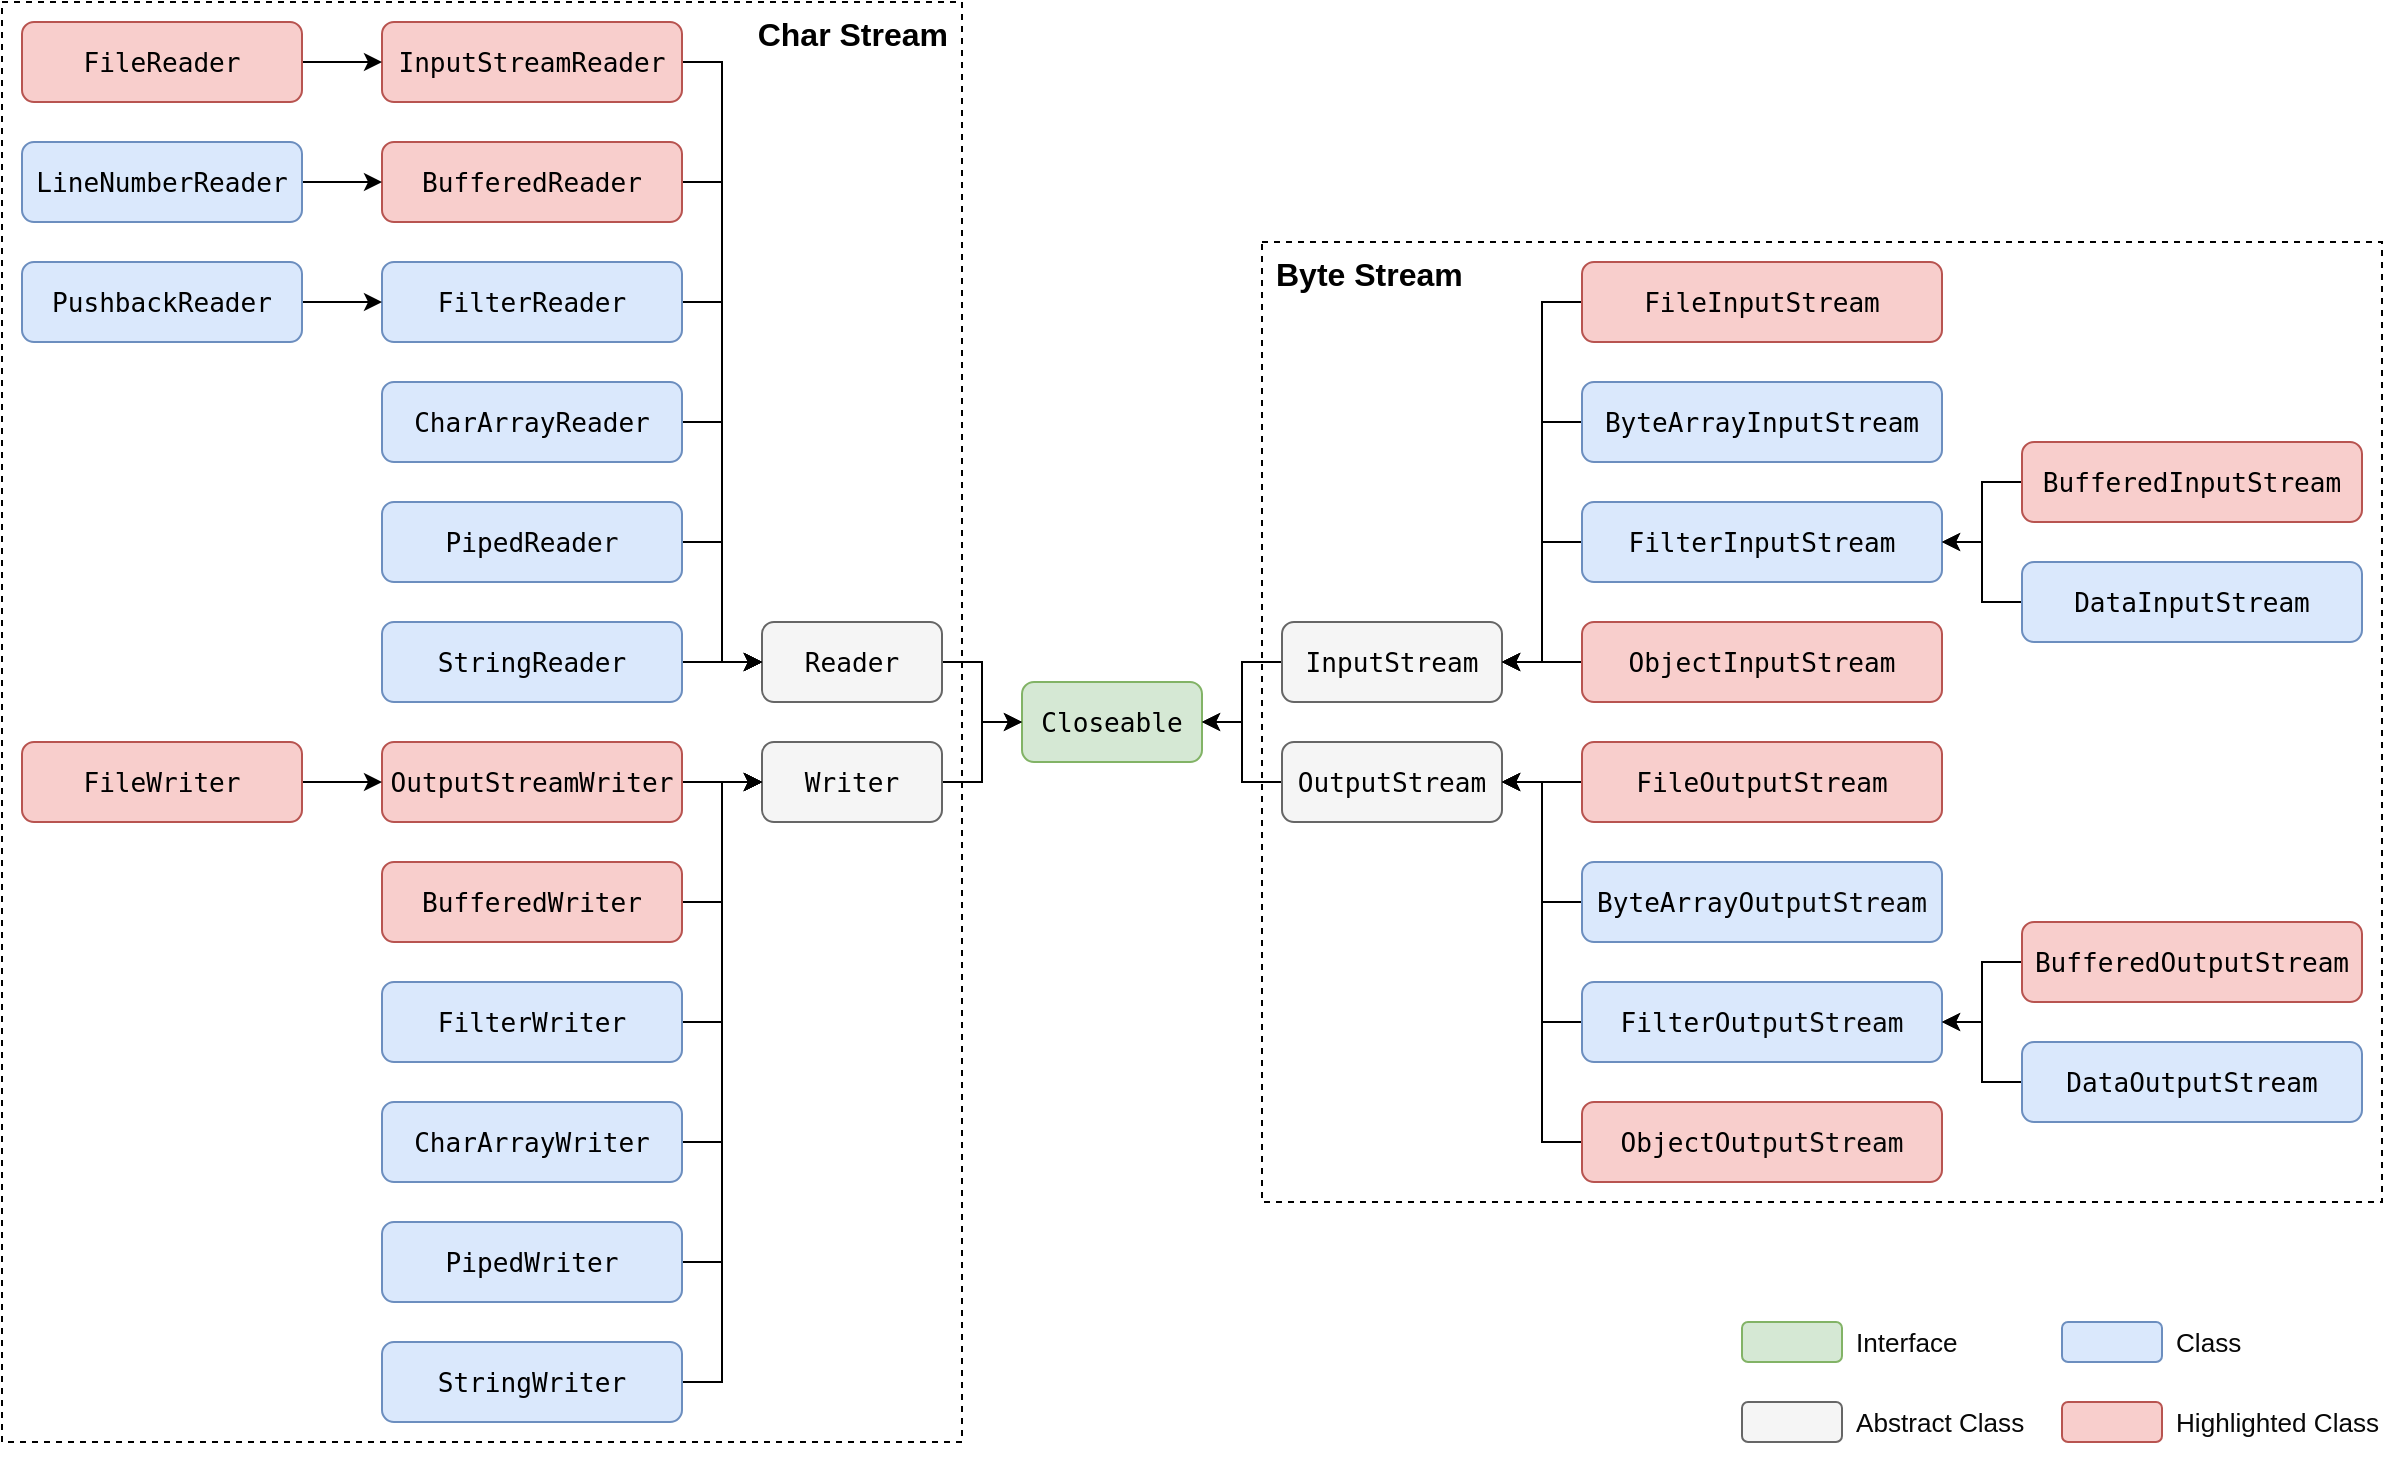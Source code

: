 <mxfile version="26.1.1" pages="3">
  <diagram name="stream hierarchy" id="AVlFBS4s5WeRx05ZrH-G">
    <mxGraphModel dx="2364" dy="851" grid="1" gridSize="10" guides="1" tooltips="1" connect="1" arrows="1" fold="1" page="1" pageScale="1" pageWidth="850" pageHeight="1100" math="0" shadow="0">
      <root>
        <mxCell id="0" />
        <mxCell id="1" parent="0" />
        <mxCell id="eJC_xlBhgX8o1BYni8Ku-46" value="Char Stream" style="rounded=0;whiteSpace=wrap;html=1;dashed=1;fillColor=none;fontSize=16;align=right;verticalAlign=top;spacingLeft=0;fontStyle=1;spacingRight=5;" parent="1" vertex="1">
          <mxGeometry x="-850" width="480" height="720" as="geometry" />
        </mxCell>
        <mxCell id="eJC_xlBhgX8o1BYni8Ku-8" value="Byte Stream" style="rounded=0;whiteSpace=wrap;html=1;dashed=1;fillColor=none;fontSize=16;align=left;verticalAlign=top;spacingLeft=5;fontStyle=1" parent="1" vertex="1">
          <mxGeometry x="-220" y="120" width="560" height="480" as="geometry" />
        </mxCell>
        <mxCell id="eJC_xlBhgX8o1BYni8Ku-1" value="&lt;div style=&quot;&quot;&gt;&lt;pre style=&quot;font-family:&#39;JetBrains Mono&#39;,monospace;font-size:9.8pt;&quot;&gt;&lt;span style=&quot;&quot;&gt;Closeable&lt;/span&gt;&lt;/pre&gt;&lt;/div&gt;" style="rounded=1;whiteSpace=wrap;html=1;fontFamily=Verdana;fillColor=#d5e8d4;strokeColor=#82b366;fontColor=default;labelBackgroundColor=none;" parent="1" vertex="1">
          <mxGeometry x="-340" y="340" width="90" height="40" as="geometry" />
        </mxCell>
        <mxCell id="eJC_xlBhgX8o1BYni8Ku-4" style="edgeStyle=orthogonalEdgeStyle;rounded=0;orthogonalLoop=1;jettySize=auto;html=1;entryX=1;entryY=0.5;entryDx=0;entryDy=0;exitX=0;exitY=0.5;exitDx=0;exitDy=0;" parent="1" source="eJC_xlBhgX8o1BYni8Ku-2" target="eJC_xlBhgX8o1BYni8Ku-1" edge="1">
          <mxGeometry relative="1" as="geometry" />
        </mxCell>
        <mxCell id="eJC_xlBhgX8o1BYni8Ku-2" value="&lt;div style=&quot;color: rgb(8, 8, 8);&quot;&gt;&lt;pre style=&quot;font-family:&#39;JetBrains Mono&#39;,monospace;font-size:9.8pt;&quot;&gt;&lt;span style=&quot;color:#000000;&quot;&gt;InputStream&lt;/span&gt;&lt;/pre&gt;&lt;/div&gt;" style="rounded=1;whiteSpace=wrap;html=1;fontFamily=Verdana;fillColor=#f5f5f5;strokeColor=#666666;labelBackgroundColor=none;fontColor=#333333;" parent="1" vertex="1">
          <mxGeometry x="-210" y="310" width="110" height="40" as="geometry" />
        </mxCell>
        <mxCell id="eJC_xlBhgX8o1BYni8Ku-5" style="edgeStyle=orthogonalEdgeStyle;rounded=0;orthogonalLoop=1;jettySize=auto;html=1;exitX=0;exitY=0.5;exitDx=0;exitDy=0;entryX=1;entryY=0.5;entryDx=0;entryDy=0;" parent="1" source="eJC_xlBhgX8o1BYni8Ku-3" target="eJC_xlBhgX8o1BYni8Ku-1" edge="1">
          <mxGeometry relative="1" as="geometry" />
        </mxCell>
        <mxCell id="eJC_xlBhgX8o1BYni8Ku-3" value="&lt;div style=&quot;color: rgb(8, 8, 8);&quot;&gt;&lt;pre style=&quot;font-family:&#39;JetBrains Mono&#39;,monospace;font-size:9.8pt;&quot;&gt;&lt;span style=&quot;color: rgb(0, 0, 0);&quot;&gt;OutputStream&lt;/span&gt;&lt;/pre&gt;&lt;/div&gt;" style="rounded=1;whiteSpace=wrap;html=1;fontFamily=Verdana;fillColor=#f5f5f5;strokeColor=#666666;labelBackgroundColor=none;fontColor=#333333;" parent="1" vertex="1">
          <mxGeometry x="-210" y="370" width="110" height="40" as="geometry" />
        </mxCell>
        <mxCell id="eJC_xlBhgX8o1BYni8Ku-7" style="edgeStyle=orthogonalEdgeStyle;rounded=0;orthogonalLoop=1;jettySize=auto;html=1;exitX=0;exitY=0.5;exitDx=0;exitDy=0;entryX=1;entryY=0.5;entryDx=0;entryDy=0;" parent="1" source="eJC_xlBhgX8o1BYni8Ku-6" target="eJC_xlBhgX8o1BYni8Ku-2" edge="1">
          <mxGeometry relative="1" as="geometry" />
        </mxCell>
        <mxCell id="eJC_xlBhgX8o1BYni8Ku-6" value="&lt;div style=&quot;color: rgb(8, 8, 8);&quot;&gt;&lt;pre style=&quot;font-family:&#39;JetBrains Mono&#39;,monospace;font-size:9.8pt;&quot;&gt;&lt;span style=&quot;color: rgb(0, 0, 0);&quot;&gt;FileInputStream&lt;/span&gt;&lt;/pre&gt;&lt;/div&gt;" style="rounded=1;whiteSpace=wrap;html=1;fontFamily=Verdana;fillColor=#f8cecc;strokeColor=#b85450;labelBackgroundColor=none;" parent="1" vertex="1">
          <mxGeometry x="-60" y="130" width="180" height="40" as="geometry" />
        </mxCell>
        <mxCell id="eJC_xlBhgX8o1BYni8Ku-32" style="edgeStyle=orthogonalEdgeStyle;rounded=0;orthogonalLoop=1;jettySize=auto;html=1;exitX=1;exitY=0.5;exitDx=0;exitDy=0;entryX=0;entryY=0.5;entryDx=0;entryDy=0;" parent="1" source="eJC_xlBhgX8o1BYni8Ku-9" target="eJC_xlBhgX8o1BYni8Ku-1" edge="1">
          <mxGeometry relative="1" as="geometry" />
        </mxCell>
        <mxCell id="eJC_xlBhgX8o1BYni8Ku-9" value="&lt;div style=&quot;color: rgb(8, 8, 8);&quot;&gt;&lt;pre style=&quot;font-family:&#39;JetBrains Mono&#39;,monospace;font-size:9.8pt;&quot;&gt;&lt;span style=&quot;color: rgb(0, 0, 0);&quot;&gt;Reader&lt;/span&gt;&lt;/pre&gt;&lt;/div&gt;" style="rounded=1;whiteSpace=wrap;html=1;fontFamily=Verdana;fillColor=#f5f5f5;strokeColor=#666666;labelBackgroundColor=none;fontColor=#333333;" parent="1" vertex="1">
          <mxGeometry x="-470" y="310" width="90" height="40" as="geometry" />
        </mxCell>
        <mxCell id="eJC_xlBhgX8o1BYni8Ku-33" style="edgeStyle=orthogonalEdgeStyle;rounded=0;orthogonalLoop=1;jettySize=auto;html=1;exitX=1;exitY=0.5;exitDx=0;exitDy=0;entryX=0;entryY=0.5;entryDx=0;entryDy=0;" parent="1" source="eJC_xlBhgX8o1BYni8Ku-10" target="eJC_xlBhgX8o1BYni8Ku-1" edge="1">
          <mxGeometry relative="1" as="geometry">
            <mxPoint x="-380" y="390" as="targetPoint" />
          </mxGeometry>
        </mxCell>
        <mxCell id="eJC_xlBhgX8o1BYni8Ku-10" value="&lt;div style=&quot;color: rgb(8, 8, 8);&quot;&gt;&lt;pre style=&quot;font-family:&#39;JetBrains Mono&#39;,monospace;font-size:9.8pt;&quot;&gt;&lt;span style=&quot;color: rgb(0, 0, 0);&quot;&gt;Writer&lt;/span&gt;&lt;/pre&gt;&lt;/div&gt;" style="rounded=1;whiteSpace=wrap;html=1;fontFamily=Verdana;fillColor=#f5f5f5;strokeColor=#666666;labelBackgroundColor=none;fontColor=#333333;" parent="1" vertex="1">
          <mxGeometry x="-470" y="370" width="90" height="40" as="geometry" />
        </mxCell>
        <mxCell id="eJC_xlBhgX8o1BYni8Ku-19" style="edgeStyle=orthogonalEdgeStyle;rounded=0;orthogonalLoop=1;jettySize=auto;html=1;exitX=0;exitY=0.5;exitDx=0;exitDy=0;entryX=1;entryY=0.5;entryDx=0;entryDy=0;" parent="1" source="eJC_xlBhgX8o1BYni8Ku-16" target="eJC_xlBhgX8o1BYni8Ku-2" edge="1">
          <mxGeometry relative="1" as="geometry" />
        </mxCell>
        <mxCell id="eJC_xlBhgX8o1BYni8Ku-16" value="&lt;div style=&quot;color: rgb(8, 8, 8);&quot;&gt;&lt;pre style=&quot;font-family:&#39;JetBrains Mono&#39;,monospace;font-size:9.8pt;&quot;&gt;&lt;span style=&quot;color: rgb(0, 0, 0);&quot;&gt;ByteArrayInputStream&lt;/span&gt;&lt;/pre&gt;&lt;/div&gt;" style="rounded=1;whiteSpace=wrap;html=1;fontFamily=Verdana;fillColor=#dae8fc;strokeColor=#6c8ebf;labelBackgroundColor=none;" parent="1" vertex="1">
          <mxGeometry x="-60" y="190" width="180" height="40" as="geometry" />
        </mxCell>
        <mxCell id="eJC_xlBhgX8o1BYni8Ku-21" style="edgeStyle=orthogonalEdgeStyle;rounded=0;orthogonalLoop=1;jettySize=auto;html=1;exitX=0;exitY=0.5;exitDx=0;exitDy=0;entryX=1;entryY=0.5;entryDx=0;entryDy=0;" parent="1" source="eJC_xlBhgX8o1BYni8Ku-17" target="eJC_xlBhgX8o1BYni8Ku-2" edge="1">
          <mxGeometry relative="1" as="geometry" />
        </mxCell>
        <mxCell id="eJC_xlBhgX8o1BYni8Ku-17" value="&lt;div style=&quot;color: rgb(8, 8, 8);&quot;&gt;&lt;pre style=&quot;font-family:&#39;JetBrains Mono&#39;,monospace;font-size:9.8pt;&quot;&gt;&lt;span style=&quot;color: rgb(0, 0, 0);&quot;&gt;FilterInputStream&lt;/span&gt;&lt;/pre&gt;&lt;/div&gt;" style="rounded=1;whiteSpace=wrap;html=1;fontFamily=Verdana;fillColor=#dae8fc;strokeColor=#6c8ebf;labelBackgroundColor=none;" parent="1" vertex="1">
          <mxGeometry x="-60" y="250" width="180" height="40" as="geometry" />
        </mxCell>
        <mxCell id="eJC_xlBhgX8o1BYni8Ku-23" style="edgeStyle=orthogonalEdgeStyle;rounded=0;orthogonalLoop=1;jettySize=auto;html=1;exitX=0;exitY=0.5;exitDx=0;exitDy=0;entryX=1;entryY=0.5;entryDx=0;entryDy=0;" parent="1" source="eJC_xlBhgX8o1BYni8Ku-18" target="eJC_xlBhgX8o1BYni8Ku-2" edge="1">
          <mxGeometry relative="1" as="geometry" />
        </mxCell>
        <mxCell id="eJC_xlBhgX8o1BYni8Ku-18" value="&lt;div style=&quot;color: rgb(8, 8, 8);&quot;&gt;&lt;pre style=&quot;font-family:&#39;JetBrains Mono&#39;,monospace;font-size:9.8pt;&quot;&gt;&lt;span style=&quot;color: rgb(0, 0, 0);&quot;&gt;ObjectInputStream&lt;/span&gt;&lt;/pre&gt;&lt;/div&gt;" style="rounded=1;whiteSpace=wrap;html=1;fontFamily=Verdana;fillColor=#f8cecc;strokeColor=#b85450;labelBackgroundColor=none;" parent="1" vertex="1">
          <mxGeometry x="-60" y="310" width="180" height="40" as="geometry" />
        </mxCell>
        <mxCell id="eJC_xlBhgX8o1BYni8Ku-28" style="edgeStyle=orthogonalEdgeStyle;rounded=0;orthogonalLoop=1;jettySize=auto;html=1;exitX=0;exitY=0.5;exitDx=0;exitDy=0;entryX=1;entryY=0.5;entryDx=0;entryDy=0;" parent="1" source="eJC_xlBhgX8o1BYni8Ku-24" target="eJC_xlBhgX8o1BYni8Ku-3" edge="1">
          <mxGeometry relative="1" as="geometry" />
        </mxCell>
        <mxCell id="eJC_xlBhgX8o1BYni8Ku-24" value="&lt;div style=&quot;color: rgb(8, 8, 8);&quot;&gt;&lt;pre style=&quot;font-family:&#39;JetBrains Mono&#39;,monospace;font-size:9.8pt;&quot;&gt;&lt;span style=&quot;color: rgb(0, 0, 0);&quot;&gt;FileOutputStream&lt;/span&gt;&lt;/pre&gt;&lt;/div&gt;" style="rounded=1;whiteSpace=wrap;html=1;fontFamily=Verdana;fillColor=#f8cecc;strokeColor=#b85450;labelBackgroundColor=none;" parent="1" vertex="1">
          <mxGeometry x="-60" y="370" width="180" height="40" as="geometry" />
        </mxCell>
        <mxCell id="eJC_xlBhgX8o1BYni8Ku-29" style="edgeStyle=orthogonalEdgeStyle;rounded=0;orthogonalLoop=1;jettySize=auto;html=1;exitX=0;exitY=0.5;exitDx=0;exitDy=0;entryX=1;entryY=0.5;entryDx=0;entryDy=0;" parent="1" source="eJC_xlBhgX8o1BYni8Ku-25" target="eJC_xlBhgX8o1BYni8Ku-3" edge="1">
          <mxGeometry relative="1" as="geometry" />
        </mxCell>
        <mxCell id="eJC_xlBhgX8o1BYni8Ku-25" value="&lt;div style=&quot;color: rgb(8, 8, 8);&quot;&gt;&lt;pre style=&quot;font-family:&#39;JetBrains Mono&#39;,monospace;font-size:9.8pt;&quot;&gt;&lt;span style=&quot;color: rgb(0, 0, 0);&quot;&gt;ByteArrayOut&lt;/span&gt;putStream&lt;/pre&gt;&lt;/div&gt;" style="rounded=1;whiteSpace=wrap;html=1;fontFamily=Verdana;fillColor=#dae8fc;strokeColor=#6c8ebf;labelBackgroundColor=none;" parent="1" vertex="1">
          <mxGeometry x="-60" y="430" width="180" height="40" as="geometry" />
        </mxCell>
        <mxCell id="eJC_xlBhgX8o1BYni8Ku-30" style="edgeStyle=orthogonalEdgeStyle;rounded=0;orthogonalLoop=1;jettySize=auto;html=1;exitX=0;exitY=0.5;exitDx=0;exitDy=0;entryX=1;entryY=0.5;entryDx=0;entryDy=0;" parent="1" source="eJC_xlBhgX8o1BYni8Ku-26" target="eJC_xlBhgX8o1BYni8Ku-3" edge="1">
          <mxGeometry relative="1" as="geometry" />
        </mxCell>
        <mxCell id="eJC_xlBhgX8o1BYni8Ku-26" value="&lt;div style=&quot;color: rgb(8, 8, 8);&quot;&gt;&lt;pre style=&quot;font-family:&#39;JetBrains Mono&#39;,monospace;font-size:9.8pt;&quot;&gt;&lt;span style=&quot;color: rgb(0, 0, 0);&quot;&gt;FilterOut&lt;/span&gt;putStream&lt;/pre&gt;&lt;/div&gt;" style="rounded=1;whiteSpace=wrap;html=1;fontFamily=Verdana;fillColor=#dae8fc;strokeColor=#6c8ebf;labelBackgroundColor=none;" parent="1" vertex="1">
          <mxGeometry x="-60" y="490" width="180" height="40" as="geometry" />
        </mxCell>
        <mxCell id="eJC_xlBhgX8o1BYni8Ku-31" style="edgeStyle=orthogonalEdgeStyle;rounded=0;orthogonalLoop=1;jettySize=auto;html=1;exitX=0;exitY=0.5;exitDx=0;exitDy=0;entryX=1;entryY=0.5;entryDx=0;entryDy=0;" parent="1" source="eJC_xlBhgX8o1BYni8Ku-27" target="eJC_xlBhgX8o1BYni8Ku-3" edge="1">
          <mxGeometry relative="1" as="geometry" />
        </mxCell>
        <mxCell id="eJC_xlBhgX8o1BYni8Ku-27" value="&lt;div style=&quot;color: rgb(8, 8, 8);&quot;&gt;&lt;pre style=&quot;font-family:&#39;JetBrains Mono&#39;,monospace;font-size:9.8pt;&quot;&gt;&lt;span style=&quot;color: rgb(0, 0, 0);&quot;&gt;ObjectOut&lt;/span&gt;putStream&lt;/pre&gt;&lt;/div&gt;" style="rounded=1;whiteSpace=wrap;html=1;fontFamily=Verdana;fillColor=#f8cecc;strokeColor=#b85450;labelBackgroundColor=none;" parent="1" vertex="1">
          <mxGeometry x="-60" y="550" width="180" height="40" as="geometry" />
        </mxCell>
        <mxCell id="eJC_xlBhgX8o1BYni8Ku-38" style="edgeStyle=orthogonalEdgeStyle;rounded=0;orthogonalLoop=1;jettySize=auto;html=1;exitX=0;exitY=0.5;exitDx=0;exitDy=0;entryX=1;entryY=0.5;entryDx=0;entryDy=0;" parent="1" source="eJC_xlBhgX8o1BYni8Ku-34" target="eJC_xlBhgX8o1BYni8Ku-17" edge="1">
          <mxGeometry relative="1" as="geometry" />
        </mxCell>
        <mxCell id="eJC_xlBhgX8o1BYni8Ku-34" value="&lt;div style=&quot;color: rgb(8, 8, 8);&quot;&gt;&lt;pre style=&quot;font-family:&#39;JetBrains Mono&#39;,monospace;font-size:9.8pt;&quot;&gt;&lt;span style=&quot;color: rgb(0, 0, 0);&quot;&gt;BufferedInputStream&lt;/span&gt;&lt;/pre&gt;&lt;/div&gt;" style="rounded=1;whiteSpace=wrap;html=1;fontFamily=Verdana;fillColor=#f8cecc;strokeColor=#b85450;labelBackgroundColor=none;" parent="1" vertex="1">
          <mxGeometry x="160" y="220" width="170" height="40" as="geometry" />
        </mxCell>
        <mxCell id="eJC_xlBhgX8o1BYni8Ku-39" style="edgeStyle=orthogonalEdgeStyle;rounded=0;orthogonalLoop=1;jettySize=auto;html=1;entryX=1;entryY=0.5;entryDx=0;entryDy=0;" parent="1" source="eJC_xlBhgX8o1BYni8Ku-35" target="eJC_xlBhgX8o1BYni8Ku-17" edge="1">
          <mxGeometry relative="1" as="geometry" />
        </mxCell>
        <mxCell id="eJC_xlBhgX8o1BYni8Ku-35" value="&lt;div style=&quot;color: rgb(8, 8, 8);&quot;&gt;&lt;pre style=&quot;font-family:&#39;JetBrains Mono&#39;,monospace;font-size:9.8pt;&quot;&gt;&lt;span style=&quot;color: rgb(0, 0, 0);&quot;&gt;DataInputStream&lt;/span&gt;&lt;/pre&gt;&lt;/div&gt;" style="rounded=1;whiteSpace=wrap;html=1;fontFamily=Verdana;fillColor=#dae8fc;strokeColor=#6c8ebf;labelBackgroundColor=none;" parent="1" vertex="1">
          <mxGeometry x="160" y="280" width="170" height="40" as="geometry" />
        </mxCell>
        <mxCell id="eJC_xlBhgX8o1BYni8Ku-41" style="edgeStyle=orthogonalEdgeStyle;rounded=0;orthogonalLoop=1;jettySize=auto;html=1;exitX=0;exitY=0.5;exitDx=0;exitDy=0;entryX=1;entryY=0.5;entryDx=0;entryDy=0;" parent="1" source="eJC_xlBhgX8o1BYni8Ku-36" target="eJC_xlBhgX8o1BYni8Ku-26" edge="1">
          <mxGeometry relative="1" as="geometry" />
        </mxCell>
        <mxCell id="eJC_xlBhgX8o1BYni8Ku-36" value="&lt;div style=&quot;color: rgb(8, 8, 8);&quot;&gt;&lt;pre style=&quot;font-family:&#39;JetBrains Mono&#39;,monospace;font-size:9.8pt;&quot;&gt;&lt;span style=&quot;color: rgb(0, 0, 0);&quot;&gt;DataOutputStream&lt;/span&gt;&lt;/pre&gt;&lt;/div&gt;" style="rounded=1;whiteSpace=wrap;html=1;fontFamily=Verdana;fillColor=#dae8fc;strokeColor=#6c8ebf;labelBackgroundColor=none;" parent="1" vertex="1">
          <mxGeometry x="160" y="520" width="170" height="40" as="geometry" />
        </mxCell>
        <mxCell id="eJC_xlBhgX8o1BYni8Ku-40" style="edgeStyle=orthogonalEdgeStyle;rounded=0;orthogonalLoop=1;jettySize=auto;html=1;exitX=0;exitY=0.5;exitDx=0;exitDy=0;entryX=1;entryY=0.5;entryDx=0;entryDy=0;" parent="1" source="eJC_xlBhgX8o1BYni8Ku-37" target="eJC_xlBhgX8o1BYni8Ku-26" edge="1">
          <mxGeometry relative="1" as="geometry" />
        </mxCell>
        <mxCell id="eJC_xlBhgX8o1BYni8Ku-37" value="&lt;div style=&quot;color: rgb(8, 8, 8);&quot;&gt;&lt;pre style=&quot;font-family:&#39;JetBrains Mono&#39;,monospace;font-size:9.8pt;&quot;&gt;&lt;span style=&quot;color: rgb(0, 0, 0);&quot;&gt;BufferedOutputStream&lt;/span&gt;&lt;/pre&gt;&lt;/div&gt;" style="rounded=1;whiteSpace=wrap;html=1;fontFamily=Verdana;fillColor=#f8cecc;strokeColor=#b85450;labelBackgroundColor=none;" parent="1" vertex="1">
          <mxGeometry x="160" y="460" width="170" height="40" as="geometry" />
        </mxCell>
        <mxCell id="eJC_xlBhgX8o1BYni8Ku-43" style="edgeStyle=orthogonalEdgeStyle;rounded=0;orthogonalLoop=1;jettySize=auto;html=1;entryX=0;entryY=0.5;entryDx=0;entryDy=0;" parent="1" source="eJC_xlBhgX8o1BYni8Ku-42" target="eJC_xlBhgX8o1BYni8Ku-9" edge="1">
          <mxGeometry relative="1" as="geometry" />
        </mxCell>
        <mxCell id="eJC_xlBhgX8o1BYni8Ku-42" value="&lt;div style=&quot;color: rgb(8, 8, 8);&quot;&gt;&lt;pre style=&quot;font-family:&#39;JetBrains Mono&#39;,monospace;font-size:9.8pt;&quot;&gt;&lt;div style=&quot;&quot;&gt;&lt;pre style=&quot;font-family:&#39;JetBrains Mono&#39;,monospace;font-size:9.8pt;&quot;&gt;&lt;span style=&quot;color:#000000;&quot;&gt;InputStreamReader&lt;/span&gt;&lt;/pre&gt;&lt;/div&gt;&lt;/pre&gt;&lt;/div&gt;" style="rounded=1;whiteSpace=wrap;html=1;fontFamily=Verdana;fillColor=#f8cecc;strokeColor=#b85450;labelBackgroundColor=none;" parent="1" vertex="1">
          <mxGeometry x="-660" y="10" width="150" height="40" as="geometry" />
        </mxCell>
        <mxCell id="eJC_xlBhgX8o1BYni8Ku-45" style="edgeStyle=orthogonalEdgeStyle;rounded=0;orthogonalLoop=1;jettySize=auto;html=1;entryX=0;entryY=0.5;entryDx=0;entryDy=0;" parent="1" source="eJC_xlBhgX8o1BYni8Ku-44" target="eJC_xlBhgX8o1BYni8Ku-42" edge="1">
          <mxGeometry relative="1" as="geometry" />
        </mxCell>
        <mxCell id="eJC_xlBhgX8o1BYni8Ku-44" value="&lt;div style=&quot;color: rgb(8, 8, 8);&quot;&gt;&lt;pre style=&quot;font-family:&#39;JetBrains Mono&#39;,monospace;font-size:9.8pt;&quot;&gt;&lt;div style=&quot;&quot;&gt;&lt;pre style=&quot;font-family:&#39;JetBrains Mono&#39;,monospace;font-size:9.8pt;&quot;&gt;&lt;div style=&quot;&quot;&gt;&lt;pre style=&quot;font-family:&#39;JetBrains Mono&#39;,monospace;font-size:9.8pt;&quot;&gt;&lt;span style=&quot;color:#000000;&quot;&gt;FileReader&lt;/span&gt;&lt;/pre&gt;&lt;/div&gt;&lt;/pre&gt;&lt;/div&gt;&lt;/pre&gt;&lt;/div&gt;" style="rounded=1;whiteSpace=wrap;html=1;fontFamily=Verdana;fillColor=#f8cecc;strokeColor=#b85450;labelBackgroundColor=none;" parent="1" vertex="1">
          <mxGeometry x="-840" y="10" width="140" height="40" as="geometry" />
        </mxCell>
        <mxCell id="eJC_xlBhgX8o1BYni8Ku-50" style="edgeStyle=orthogonalEdgeStyle;rounded=0;orthogonalLoop=1;jettySize=auto;html=1;exitX=1;exitY=0.5;exitDx=0;exitDy=0;entryX=0;entryY=0.5;entryDx=0;entryDy=0;" parent="1" source="eJC_xlBhgX8o1BYni8Ku-47" target="eJC_xlBhgX8o1BYni8Ku-10" edge="1">
          <mxGeometry relative="1" as="geometry" />
        </mxCell>
        <mxCell id="eJC_xlBhgX8o1BYni8Ku-47" value="&lt;div style=&quot;color: rgb(8, 8, 8);&quot;&gt;&lt;pre style=&quot;font-family:&#39;JetBrains Mono&#39;,monospace;font-size:9.8pt;&quot;&gt;&lt;div style=&quot;&quot;&gt;&lt;pre style=&quot;font-family:&#39;JetBrains Mono&#39;,monospace;font-size:9.8pt;&quot;&gt;&lt;span style=&quot;color: rgb(0, 0, 0);&quot;&gt;OutputStreamWriter&lt;/span&gt;&lt;/pre&gt;&lt;/div&gt;&lt;/pre&gt;&lt;/div&gt;" style="rounded=1;whiteSpace=wrap;html=1;fontFamily=Verdana;fillColor=#f8cecc;strokeColor=#b85450;labelBackgroundColor=none;" parent="1" vertex="1">
          <mxGeometry x="-660" y="370" width="150" height="40" as="geometry" />
        </mxCell>
        <mxCell id="eJC_xlBhgX8o1BYni8Ku-49" style="edgeStyle=orthogonalEdgeStyle;rounded=0;orthogonalLoop=1;jettySize=auto;html=1;exitX=1;exitY=0.5;exitDx=0;exitDy=0;entryX=0;entryY=0.5;entryDx=0;entryDy=0;" parent="1" source="eJC_xlBhgX8o1BYni8Ku-48" target="eJC_xlBhgX8o1BYni8Ku-47" edge="1">
          <mxGeometry relative="1" as="geometry" />
        </mxCell>
        <mxCell id="eJC_xlBhgX8o1BYni8Ku-48" value="&lt;div style=&quot;color: rgb(8, 8, 8);&quot;&gt;&lt;pre style=&quot;font-family:&#39;JetBrains Mono&#39;,monospace;font-size:9.8pt;&quot;&gt;&lt;div style=&quot;&quot;&gt;&lt;pre style=&quot;font-family:&#39;JetBrains Mono&#39;,monospace;font-size:9.8pt;&quot;&gt;&lt;div style=&quot;&quot;&gt;&lt;pre style=&quot;font-family:&#39;JetBrains Mono&#39;,monospace;font-size:9.8pt;&quot;&gt;&lt;span style=&quot;color: rgb(0, 0, 0);&quot;&gt;FileWriter&lt;/span&gt;&lt;/pre&gt;&lt;/div&gt;&lt;/pre&gt;&lt;/div&gt;&lt;/pre&gt;&lt;/div&gt;" style="rounded=1;whiteSpace=wrap;html=1;fontFamily=Verdana;fillColor=#f8cecc;strokeColor=#b85450;labelBackgroundColor=none;" parent="1" vertex="1">
          <mxGeometry x="-840" y="370" width="140" height="40" as="geometry" />
        </mxCell>
        <mxCell id="eJC_xlBhgX8o1BYni8Ku-54" style="edgeStyle=orthogonalEdgeStyle;rounded=0;orthogonalLoop=1;jettySize=auto;html=1;exitX=1;exitY=0.5;exitDx=0;exitDy=0;entryX=0;entryY=0.5;entryDx=0;entryDy=0;" parent="1" source="eJC_xlBhgX8o1BYni8Ku-51" target="eJC_xlBhgX8o1BYni8Ku-10" edge="1">
          <mxGeometry relative="1" as="geometry" />
        </mxCell>
        <mxCell id="eJC_xlBhgX8o1BYni8Ku-51" value="&lt;div style=&quot;color: rgb(8, 8, 8);&quot;&gt;&lt;pre style=&quot;font-family:&#39;JetBrains Mono&#39;,monospace;font-size:9.8pt;&quot;&gt;&lt;div style=&quot;&quot;&gt;&lt;pre style=&quot;font-family:&#39;JetBrains Mono&#39;,monospace;font-size:9.8pt;&quot;&gt;&lt;div style=&quot;&quot;&gt;&lt;pre style=&quot;font-family:&#39;JetBrains Mono&#39;,monospace;font-size:9.8pt;&quot;&gt;&lt;span style=&quot;color:#000000;&quot;&gt;BufferedWriter&lt;/span&gt;&lt;/pre&gt;&lt;/div&gt;&lt;/pre&gt;&lt;/div&gt;&lt;/pre&gt;&lt;/div&gt;" style="rounded=1;whiteSpace=wrap;html=1;fontFamily=Verdana;fillColor=#f8cecc;strokeColor=#b85450;labelBackgroundColor=none;" parent="1" vertex="1">
          <mxGeometry x="-660" y="430" width="150" height="40" as="geometry" />
        </mxCell>
        <mxCell id="eJC_xlBhgX8o1BYni8Ku-53" style="edgeStyle=orthogonalEdgeStyle;rounded=0;orthogonalLoop=1;jettySize=auto;html=1;exitX=1;exitY=0.5;exitDx=0;exitDy=0;entryX=0;entryY=0.5;entryDx=0;entryDy=0;" parent="1" source="eJC_xlBhgX8o1BYni8Ku-52" target="eJC_xlBhgX8o1BYni8Ku-9" edge="1">
          <mxGeometry relative="1" as="geometry" />
        </mxCell>
        <mxCell id="eJC_xlBhgX8o1BYni8Ku-52" value="&lt;div style=&quot;color: rgb(8, 8, 8);&quot;&gt;&lt;pre style=&quot;font-family:&#39;JetBrains Mono&#39;,monospace;font-size:9.8pt;&quot;&gt;&lt;div style=&quot;&quot;&gt;&lt;pre style=&quot;font-family:&#39;JetBrains Mono&#39;,monospace;font-size:9.8pt;&quot;&gt;&lt;div style=&quot;&quot;&gt;&lt;pre style=&quot;font-family:&#39;JetBrains Mono&#39;,monospace;font-size:9.8pt;&quot;&gt;&lt;span style=&quot;color: rgb(0, 0, 0);&quot;&gt;BufferedReader&lt;/span&gt;&lt;/pre&gt;&lt;/div&gt;&lt;/pre&gt;&lt;/div&gt;&lt;/pre&gt;&lt;/div&gt;" style="rounded=1;whiteSpace=wrap;html=1;fontFamily=Verdana;fillColor=#f8cecc;strokeColor=#b85450;labelBackgroundColor=none;" parent="1" vertex="1">
          <mxGeometry x="-660" y="70" width="150" height="40" as="geometry" />
        </mxCell>
        <mxCell id="eJC_xlBhgX8o1BYni8Ku-58" style="edgeStyle=orthogonalEdgeStyle;rounded=0;orthogonalLoop=1;jettySize=auto;html=1;exitX=1;exitY=0.5;exitDx=0;exitDy=0;entryX=0;entryY=0.5;entryDx=0;entryDy=0;" parent="1" source="eJC_xlBhgX8o1BYni8Ku-55" target="eJC_xlBhgX8o1BYni8Ku-10" edge="1">
          <mxGeometry relative="1" as="geometry" />
        </mxCell>
        <mxCell id="eJC_xlBhgX8o1BYni8Ku-55" value="&lt;div style=&quot;color: rgb(8, 8, 8);&quot;&gt;&lt;pre style=&quot;font-family:&#39;JetBrains Mono&#39;,monospace;font-size:9.8pt;&quot;&gt;&lt;div style=&quot;&quot;&gt;&lt;pre style=&quot;font-family:&#39;JetBrains Mono&#39;,monospace;font-size:9.8pt;&quot;&gt;&lt;div style=&quot;&quot;&gt;&lt;pre style=&quot;font-family:&#39;JetBrains Mono&#39;,monospace;font-size:9.8pt;&quot;&gt;&lt;span style=&quot;color: rgb(0, 0, 0);&quot;&gt;FilterWriter&lt;/span&gt;&lt;/pre&gt;&lt;/div&gt;&lt;/pre&gt;&lt;/div&gt;&lt;/pre&gt;&lt;/div&gt;" style="rounded=1;whiteSpace=wrap;html=1;fontFamily=Verdana;fillColor=#dae8fc;strokeColor=#6c8ebf;labelBackgroundColor=none;" parent="1" vertex="1">
          <mxGeometry x="-660" y="490" width="150" height="40" as="geometry" />
        </mxCell>
        <mxCell id="eJC_xlBhgX8o1BYni8Ku-57" style="edgeStyle=orthogonalEdgeStyle;rounded=0;orthogonalLoop=1;jettySize=auto;html=1;exitX=1;exitY=0.5;exitDx=0;exitDy=0;entryX=0;entryY=0.5;entryDx=0;entryDy=0;" parent="1" source="eJC_xlBhgX8o1BYni8Ku-56" target="eJC_xlBhgX8o1BYni8Ku-9" edge="1">
          <mxGeometry relative="1" as="geometry" />
        </mxCell>
        <mxCell id="eJC_xlBhgX8o1BYni8Ku-56" value="&lt;div style=&quot;color: rgb(8, 8, 8);&quot;&gt;&lt;pre style=&quot;font-family:&#39;JetBrains Mono&#39;,monospace;font-size:9.8pt;&quot;&gt;&lt;div style=&quot;&quot;&gt;&lt;pre style=&quot;font-family:&#39;JetBrains Mono&#39;,monospace;font-size:9.8pt;&quot;&gt;&lt;div style=&quot;&quot;&gt;&lt;pre style=&quot;font-family:&#39;JetBrains Mono&#39;,monospace;font-size:9.8pt;&quot;&gt;&lt;span style=&quot;color: rgb(0, 0, 0);&quot;&gt;FilterReader&lt;/span&gt;&lt;/pre&gt;&lt;/div&gt;&lt;/pre&gt;&lt;/div&gt;&lt;/pre&gt;&lt;/div&gt;" style="rounded=1;whiteSpace=wrap;html=1;fontFamily=Verdana;fillColor=#dae8fc;strokeColor=#6c8ebf;labelBackgroundColor=none;" parent="1" vertex="1">
          <mxGeometry x="-660" y="130" width="150" height="40" as="geometry" />
        </mxCell>
        <mxCell id="eJC_xlBhgX8o1BYni8Ku-62" style="edgeStyle=orthogonalEdgeStyle;rounded=0;orthogonalLoop=1;jettySize=auto;html=1;exitX=1;exitY=0.5;exitDx=0;exitDy=0;entryX=0;entryY=0.5;entryDx=0;entryDy=0;" parent="1" source="eJC_xlBhgX8o1BYni8Ku-59" target="eJC_xlBhgX8o1BYni8Ku-10" edge="1">
          <mxGeometry relative="1" as="geometry" />
        </mxCell>
        <mxCell id="eJC_xlBhgX8o1BYni8Ku-59" value="&lt;div style=&quot;color: rgb(8, 8, 8);&quot;&gt;&lt;pre style=&quot;font-family:&#39;JetBrains Mono&#39;,monospace;font-size:9.8pt;&quot;&gt;&lt;div style=&quot;&quot;&gt;&lt;pre style=&quot;font-family:&#39;JetBrains Mono&#39;,monospace;font-size:9.8pt;&quot;&gt;&lt;div style=&quot;&quot;&gt;&lt;pre style=&quot;font-family:&#39;JetBrains Mono&#39;,monospace;font-size:9.8pt;&quot;&gt;&lt;span style=&quot;color: rgb(0, 0, 0);&quot;&gt;CharArrayWriter&lt;/span&gt;&lt;/pre&gt;&lt;/div&gt;&lt;/pre&gt;&lt;/div&gt;&lt;/pre&gt;&lt;/div&gt;" style="rounded=1;whiteSpace=wrap;html=1;fontFamily=Verdana;fillColor=#dae8fc;strokeColor=#6c8ebf;labelBackgroundColor=none;" parent="1" vertex="1">
          <mxGeometry x="-660" y="550" width="150" height="40" as="geometry" />
        </mxCell>
        <mxCell id="eJC_xlBhgX8o1BYni8Ku-64" style="edgeStyle=orthogonalEdgeStyle;rounded=0;orthogonalLoop=1;jettySize=auto;html=1;exitX=1;exitY=0.5;exitDx=0;exitDy=0;entryX=0;entryY=0.5;entryDx=0;entryDy=0;" parent="1" source="eJC_xlBhgX8o1BYni8Ku-60" target="eJC_xlBhgX8o1BYni8Ku-10" edge="1">
          <mxGeometry relative="1" as="geometry" />
        </mxCell>
        <mxCell id="eJC_xlBhgX8o1BYni8Ku-60" value="&lt;div style=&quot;color: rgb(8, 8, 8);&quot;&gt;&lt;pre style=&quot;font-family:&#39;JetBrains Mono&#39;,monospace;font-size:9.8pt;&quot;&gt;&lt;div style=&quot;&quot;&gt;&lt;pre style=&quot;font-family:&#39;JetBrains Mono&#39;,monospace;font-size:9.8pt;&quot;&gt;&lt;div style=&quot;&quot;&gt;&lt;pre style=&quot;font-family:&#39;JetBrains Mono&#39;,monospace;font-size:9.8pt;&quot;&gt;&lt;span style=&quot;color: rgb(0, 0, 0);&quot;&gt;PipedWriter&lt;/span&gt;&lt;/pre&gt;&lt;/div&gt;&lt;/pre&gt;&lt;/div&gt;&lt;/pre&gt;&lt;/div&gt;" style="rounded=1;whiteSpace=wrap;html=1;fontFamily=Verdana;fillColor=#dae8fc;strokeColor=#6c8ebf;labelBackgroundColor=none;" parent="1" vertex="1">
          <mxGeometry x="-660" y="610" width="150" height="40" as="geometry" />
        </mxCell>
        <mxCell id="eJC_xlBhgX8o1BYni8Ku-65" style="edgeStyle=orthogonalEdgeStyle;rounded=0;orthogonalLoop=1;jettySize=auto;html=1;exitX=1;exitY=0.5;exitDx=0;exitDy=0;entryX=0;entryY=0.5;entryDx=0;entryDy=0;" parent="1" source="eJC_xlBhgX8o1BYni8Ku-61" target="eJC_xlBhgX8o1BYni8Ku-10" edge="1">
          <mxGeometry relative="1" as="geometry" />
        </mxCell>
        <mxCell id="eJC_xlBhgX8o1BYni8Ku-61" value="&lt;div style=&quot;color: rgb(8, 8, 8);&quot;&gt;&lt;pre style=&quot;font-family:&#39;JetBrains Mono&#39;,monospace;font-size:9.8pt;&quot;&gt;&lt;div style=&quot;&quot;&gt;&lt;pre style=&quot;font-family:&#39;JetBrains Mono&#39;,monospace;font-size:9.8pt;&quot;&gt;&lt;div style=&quot;&quot;&gt;&lt;pre style=&quot;font-family:&#39;JetBrains Mono&#39;,monospace;font-size:9.8pt;&quot;&gt;&lt;span style=&quot;color: rgb(0, 0, 0);&quot;&gt;StringWriter&lt;/span&gt;&lt;/pre&gt;&lt;/div&gt;&lt;/pre&gt;&lt;/div&gt;&lt;/pre&gt;&lt;/div&gt;" style="rounded=1;whiteSpace=wrap;html=1;fontFamily=Verdana;fillColor=#dae8fc;strokeColor=#6c8ebf;labelBackgroundColor=none;" parent="1" vertex="1">
          <mxGeometry x="-660" y="670" width="150" height="40" as="geometry" />
        </mxCell>
        <mxCell id="eJC_xlBhgX8o1BYni8Ku-67" style="edgeStyle=orthogonalEdgeStyle;rounded=0;orthogonalLoop=1;jettySize=auto;html=1;entryX=0;entryY=0.5;entryDx=0;entryDy=0;" parent="1" source="eJC_xlBhgX8o1BYni8Ku-66" target="eJC_xlBhgX8o1BYni8Ku-52" edge="1">
          <mxGeometry relative="1" as="geometry" />
        </mxCell>
        <mxCell id="eJC_xlBhgX8o1BYni8Ku-66" value="&lt;div style=&quot;color: rgb(8, 8, 8);&quot;&gt;&lt;pre style=&quot;font-family:&#39;JetBrains Mono&#39;,monospace;font-size:9.8pt;&quot;&gt;&lt;div style=&quot;&quot;&gt;&lt;pre style=&quot;font-family:&#39;JetBrains Mono&#39;,monospace;font-size:9.8pt;&quot;&gt;&lt;div style=&quot;&quot;&gt;&lt;pre style=&quot;font-family:&#39;JetBrains Mono&#39;,monospace;font-size:9.8pt;&quot;&gt;&lt;div style=&quot;&quot;&gt;&lt;pre style=&quot;font-family:&#39;JetBrains Mono&#39;,monospace;font-size:9.8pt;&quot;&gt;&lt;span style=&quot;color:#000000;&quot;&gt;LineNumberReader&lt;/span&gt;&lt;/pre&gt;&lt;/div&gt;&lt;/pre&gt;&lt;/div&gt;&lt;/pre&gt;&lt;/div&gt;&lt;/pre&gt;&lt;/div&gt;" style="rounded=1;whiteSpace=wrap;html=1;fontFamily=Verdana;fillColor=#dae8fc;strokeColor=#6c8ebf;labelBackgroundColor=none;" parent="1" vertex="1">
          <mxGeometry x="-840" y="70" width="140" height="40" as="geometry" />
        </mxCell>
        <mxCell id="eJC_xlBhgX8o1BYni8Ku-69" style="edgeStyle=orthogonalEdgeStyle;rounded=0;orthogonalLoop=1;jettySize=auto;html=1;entryX=0;entryY=0.5;entryDx=0;entryDy=0;" parent="1" source="eJC_xlBhgX8o1BYni8Ku-68" target="eJC_xlBhgX8o1BYni8Ku-56" edge="1">
          <mxGeometry relative="1" as="geometry" />
        </mxCell>
        <mxCell id="eJC_xlBhgX8o1BYni8Ku-68" value="&lt;div style=&quot;color: rgb(8, 8, 8);&quot;&gt;&lt;pre style=&quot;font-family:&#39;JetBrains Mono&#39;,monospace;font-size:9.8pt;&quot;&gt;&lt;div style=&quot;&quot;&gt;&lt;pre style=&quot;font-family:&#39;JetBrains Mono&#39;,monospace;font-size:9.8pt;&quot;&gt;&lt;div style=&quot;&quot;&gt;&lt;pre style=&quot;font-family:&#39;JetBrains Mono&#39;,monospace;font-size:9.8pt;&quot;&gt;&lt;div style=&quot;&quot;&gt;&lt;pre style=&quot;font-family:&#39;JetBrains Mono&#39;,monospace;font-size:9.8pt;&quot;&gt;&lt;div style=&quot;&quot;&gt;&lt;pre style=&quot;font-family:&#39;JetBrains Mono&#39;,monospace;font-size:9.8pt;&quot;&gt;&lt;span style=&quot;color:#000000;&quot;&gt;PushbackReader&lt;/span&gt;&lt;/pre&gt;&lt;/div&gt;&lt;/pre&gt;&lt;/div&gt;&lt;/pre&gt;&lt;/div&gt;&lt;/pre&gt;&lt;/div&gt;&lt;/pre&gt;&lt;/div&gt;" style="rounded=1;whiteSpace=wrap;html=1;fontFamily=Verdana;fillColor=#dae8fc;strokeColor=#6c8ebf;labelBackgroundColor=none;" parent="1" vertex="1">
          <mxGeometry x="-840" y="130" width="140" height="40" as="geometry" />
        </mxCell>
        <mxCell id="eJC_xlBhgX8o1BYni8Ku-73" style="edgeStyle=orthogonalEdgeStyle;rounded=0;orthogonalLoop=1;jettySize=auto;html=1;exitX=1;exitY=0.5;exitDx=0;exitDy=0;entryX=0;entryY=0.5;entryDx=0;entryDy=0;" parent="1" source="eJC_xlBhgX8o1BYni8Ku-70" target="eJC_xlBhgX8o1BYni8Ku-9" edge="1">
          <mxGeometry relative="1" as="geometry" />
        </mxCell>
        <mxCell id="eJC_xlBhgX8o1BYni8Ku-70" value="&lt;div style=&quot;color: rgb(8, 8, 8);&quot;&gt;&lt;pre style=&quot;font-family:&#39;JetBrains Mono&#39;,monospace;font-size:9.8pt;&quot;&gt;&lt;div style=&quot;&quot;&gt;&lt;pre style=&quot;font-family:&#39;JetBrains Mono&#39;,monospace;font-size:9.8pt;&quot;&gt;&lt;div style=&quot;&quot;&gt;&lt;pre style=&quot;font-family:&#39;JetBrains Mono&#39;,monospace;font-size:9.8pt;&quot;&gt;&lt;span style=&quot;color: rgb(0, 0, 0);&quot;&gt;CharArrayReader&lt;/span&gt;&lt;/pre&gt;&lt;/div&gt;&lt;/pre&gt;&lt;/div&gt;&lt;/pre&gt;&lt;/div&gt;" style="rounded=1;whiteSpace=wrap;html=1;fontFamily=Verdana;fillColor=#dae8fc;strokeColor=#6c8ebf;labelBackgroundColor=none;" parent="1" vertex="1">
          <mxGeometry x="-660" y="190" width="150" height="40" as="geometry" />
        </mxCell>
        <mxCell id="eJC_xlBhgX8o1BYni8Ku-74" style="edgeStyle=orthogonalEdgeStyle;rounded=0;orthogonalLoop=1;jettySize=auto;html=1;exitX=1;exitY=0.5;exitDx=0;exitDy=0;entryX=0;entryY=0.5;entryDx=0;entryDy=0;" parent="1" source="eJC_xlBhgX8o1BYni8Ku-71" target="eJC_xlBhgX8o1BYni8Ku-9" edge="1">
          <mxGeometry relative="1" as="geometry" />
        </mxCell>
        <mxCell id="eJC_xlBhgX8o1BYni8Ku-71" value="&lt;div style=&quot;color: rgb(8, 8, 8);&quot;&gt;&lt;pre style=&quot;font-family:&#39;JetBrains Mono&#39;,monospace;font-size:9.8pt;&quot;&gt;&lt;div style=&quot;&quot;&gt;&lt;pre style=&quot;font-family:&#39;JetBrains Mono&#39;,monospace;font-size:9.8pt;&quot;&gt;&lt;div style=&quot;&quot;&gt;&lt;pre style=&quot;font-family:&#39;JetBrains Mono&#39;,monospace;font-size:9.8pt;&quot;&gt;&lt;span style=&quot;color: rgb(0, 0, 0);&quot;&gt;PipedRead&lt;/span&gt;er&lt;/pre&gt;&lt;/div&gt;&lt;/pre&gt;&lt;/div&gt;&lt;/pre&gt;&lt;/div&gt;" style="rounded=1;whiteSpace=wrap;html=1;fontFamily=Verdana;fillColor=#dae8fc;strokeColor=#6c8ebf;labelBackgroundColor=none;" parent="1" vertex="1">
          <mxGeometry x="-660" y="250" width="150" height="40" as="geometry" />
        </mxCell>
        <mxCell id="eJC_xlBhgX8o1BYni8Ku-76" style="edgeStyle=orthogonalEdgeStyle;rounded=0;orthogonalLoop=1;jettySize=auto;html=1;exitX=1;exitY=0.5;exitDx=0;exitDy=0;entryX=0;entryY=0.5;entryDx=0;entryDy=0;" parent="1" source="eJC_xlBhgX8o1BYni8Ku-72" target="eJC_xlBhgX8o1BYni8Ku-9" edge="1">
          <mxGeometry relative="1" as="geometry" />
        </mxCell>
        <mxCell id="eJC_xlBhgX8o1BYni8Ku-72" value="&lt;div style=&quot;color: rgb(8, 8, 8);&quot;&gt;&lt;pre style=&quot;font-family:&#39;JetBrains Mono&#39;,monospace;font-size:9.8pt;&quot;&gt;&lt;div style=&quot;&quot;&gt;&lt;pre style=&quot;font-family:&#39;JetBrains Mono&#39;,monospace;font-size:9.8pt;&quot;&gt;&lt;div style=&quot;&quot;&gt;&lt;pre style=&quot;font-family:&#39;JetBrains Mono&#39;,monospace;font-size:9.8pt;&quot;&gt;&lt;span style=&quot;color: rgb(0, 0, 0);&quot;&gt;StringReader&lt;/span&gt;&lt;/pre&gt;&lt;/div&gt;&lt;/pre&gt;&lt;/div&gt;&lt;/pre&gt;&lt;/div&gt;" style="rounded=1;whiteSpace=wrap;html=1;fontFamily=Verdana;fillColor=#dae8fc;strokeColor=#6c8ebf;labelBackgroundColor=none;" parent="1" vertex="1">
          <mxGeometry x="-660" y="310" width="150" height="40" as="geometry" />
        </mxCell>
        <mxCell id="eJC_xlBhgX8o1BYni8Ku-77" value="&lt;div style=&quot;color: rgb(8, 8, 8);&quot;&gt;&lt;pre style=&quot;font-size: 9.8pt;&quot;&gt;&lt;font face=&quot;Helvetica&quot;&gt;Interface&lt;/font&gt;&lt;/pre&gt;&lt;/div&gt;" style="rounded=1;whiteSpace=wrap;html=1;fontFamily=Verdana;fillColor=#d5e8d4;strokeColor=#82b366;labelBackgroundColor=none;labelPosition=right;verticalLabelPosition=middle;align=left;verticalAlign=middle;spacingLeft=5;" parent="1" vertex="1">
          <mxGeometry x="20" y="660" width="50" height="20" as="geometry" />
        </mxCell>
        <mxCell id="eJC_xlBhgX8o1BYni8Ku-78" value="&lt;div style=&quot;color: rgb(8, 8, 8);&quot;&gt;&lt;pre style=&quot;font-size: 9.8pt;&quot;&gt;&lt;font face=&quot;Helvetica&quot;&gt;Abstract Class&lt;/font&gt;&lt;/pre&gt;&lt;/div&gt;" style="rounded=1;whiteSpace=wrap;html=1;fontFamily=Verdana;fillColor=#f5f5f5;strokeColor=#666666;labelBackgroundColor=none;labelPosition=right;verticalLabelPosition=middle;align=left;verticalAlign=middle;spacingLeft=5;fontColor=#333333;" parent="1" vertex="1">
          <mxGeometry x="20" y="700" width="50" height="20" as="geometry" />
        </mxCell>
        <mxCell id="eJC_xlBhgX8o1BYni8Ku-80" value="&lt;div style=&quot;color: rgb(8, 8, 8);&quot;&gt;&lt;pre style=&quot;font-size: 9.8pt;&quot;&gt;&lt;font face=&quot;Helvetica&quot;&gt;Class&lt;/font&gt;&lt;/pre&gt;&lt;/div&gt;" style="rounded=1;whiteSpace=wrap;html=1;fontFamily=Verdana;fillColor=#dae8fc;strokeColor=#6c8ebf;labelBackgroundColor=none;labelPosition=right;verticalLabelPosition=middle;align=left;verticalAlign=middle;spacingLeft=5;" parent="1" vertex="1">
          <mxGeometry x="180" y="660" width="50" height="20" as="geometry" />
        </mxCell>
        <mxCell id="eJC_xlBhgX8o1BYni8Ku-81" value="&lt;div style=&quot;color: rgb(8, 8, 8);&quot;&gt;&lt;pre style=&quot;font-size: 9.8pt;&quot;&gt;&lt;font face=&quot;Helvetica&quot;&gt;Highlighted Class&lt;/font&gt;&lt;/pre&gt;&lt;/div&gt;" style="rounded=1;whiteSpace=wrap;html=1;fontFamily=Verdana;fillColor=#f8cecc;strokeColor=#b85450;labelBackgroundColor=none;labelPosition=right;verticalLabelPosition=middle;align=left;verticalAlign=middle;spacingLeft=5;" parent="1" vertex="1">
          <mxGeometry x="180" y="700" width="50" height="20" as="geometry" />
        </mxCell>
      </root>
    </mxGraphModel>
  </diagram>
  <diagram id="_RFu5BWslxK0kMFDsMCk" name="nio">
    <mxGraphModel dx="937" dy="527" grid="1" gridSize="10" guides="1" tooltips="1" connect="1" arrows="1" fold="1" page="1" pageScale="1" pageWidth="850" pageHeight="1100" math="0" shadow="0">
      <root>
        <mxCell id="0" />
        <mxCell id="1" parent="0" />
        <mxCell id="Isd6xZEyZFapqiCS9SsV-1" value="Server" style="rounded=0;whiteSpace=wrap;html=1;fillColor=#dae8fc;strokeColor=#6c8ebf;" vertex="1" parent="1">
          <mxGeometry x="360" y="100" width="120" height="40" as="geometry" />
        </mxCell>
        <mxCell id="Isd6xZEyZFapqiCS9SsV-4" style="edgeStyle=orthogonalEdgeStyle;rounded=0;orthogonalLoop=1;jettySize=auto;html=1;exitX=0.5;exitY=0;exitDx=0;exitDy=0;entryX=0.5;entryY=1;entryDx=0;entryDy=0;endArrow=none;startFill=0;" edge="1" parent="1" source="Isd6xZEyZFapqiCS9SsV-2" target="Isd6xZEyZFapqiCS9SsV-1">
          <mxGeometry relative="1" as="geometry" />
        </mxCell>
        <mxCell id="Isd6xZEyZFapqiCS9SsV-2" value="Thread" style="ellipse;whiteSpace=wrap;html=1;fillColor=#d5e8d4;strokeColor=#82b366;" vertex="1" parent="1">
          <mxGeometry x="380" y="170" width="80" height="50" as="geometry" />
        </mxCell>
        <mxCell id="Isd6xZEyZFapqiCS9SsV-6" style="edgeStyle=orthogonalEdgeStyle;rounded=0;orthogonalLoop=1;jettySize=auto;html=1;exitX=0.5;exitY=0;exitDx=0;exitDy=0;entryX=0.5;entryY=1;entryDx=0;entryDy=0;endArrow=none;startFill=0;" edge="1" parent="1" source="Isd6xZEyZFapqiCS9SsV-5" target="Isd6xZEyZFapqiCS9SsV-2">
          <mxGeometry relative="1" as="geometry" />
        </mxCell>
        <mxCell id="Isd6xZEyZFapqiCS9SsV-5" value="Selector" style="rounded=1;whiteSpace=wrap;html=1;fillColor=#e1d5e7;strokeColor=#9673a6;" vertex="1" parent="1">
          <mxGeometry x="360" y="250" width="120" height="40" as="geometry" />
        </mxCell>
        <mxCell id="Isd6xZEyZFapqiCS9SsV-7" value="Buffer" style="shape=cylinder3;whiteSpace=wrap;html=1;boundedLbl=1;backgroundOutline=1;size=15;fillColor=#fff2cc;strokeColor=#d6b656;" vertex="1" parent="1">
          <mxGeometry x="140" y="350" width="60" height="60" as="geometry" />
        </mxCell>
        <mxCell id="Isd6xZEyZFapqiCS9SsV-10" value="Buffer" style="shape=cylinder3;whiteSpace=wrap;html=1;boundedLbl=1;backgroundOutline=1;size=15;fillColor=#fff2cc;strokeColor=#d6b656;" vertex="1" parent="1">
          <mxGeometry x="310" y="350" width="60" height="60" as="geometry" />
        </mxCell>
        <mxCell id="Isd6xZEyZFapqiCS9SsV-11" value="Buffer" style="shape=cylinder3;whiteSpace=wrap;html=1;boundedLbl=1;backgroundOutline=1;size=15;fillColor=#fff2cc;strokeColor=#d6b656;" vertex="1" parent="1">
          <mxGeometry x="480" y="350" width="60" height="60" as="geometry" />
        </mxCell>
        <mxCell id="Isd6xZEyZFapqiCS9SsV-15" style="edgeStyle=orthogonalEdgeStyle;rounded=0;orthogonalLoop=1;jettySize=auto;html=1;exitX=0.5;exitY=0;exitDx=0;exitDy=0;endArrow=none;startFill=0;" edge="1" parent="1" source="Isd6xZEyZFapqiCS9SsV-12" target="Isd6xZEyZFapqiCS9SsV-5">
          <mxGeometry relative="1" as="geometry" />
        </mxCell>
        <mxCell id="Isd6xZEyZFapqiCS9SsV-25" style="edgeStyle=orthogonalEdgeStyle;rounded=0;orthogonalLoop=1;jettySize=auto;html=1;exitX=0.5;exitY=1;exitDx=0;exitDy=0;entryX=0.5;entryY=0;entryDx=0;entryDy=0;endArrow=none;startFill=0;" edge="1" parent="1" source="Isd6xZEyZFapqiCS9SsV-12" target="Isd6xZEyZFapqiCS9SsV-18">
          <mxGeometry relative="1" as="geometry" />
        </mxCell>
        <mxCell id="Isd6xZEyZFapqiCS9SsV-12" value="Channel" style="rounded=0;whiteSpace=wrap;html=1;fillColor=#f8cecc;strokeColor=#b85450;" vertex="1" parent="1">
          <mxGeometry x="220" y="330" width="60" height="100" as="geometry" />
        </mxCell>
        <mxCell id="Isd6xZEyZFapqiCS9SsV-16" style="edgeStyle=orthogonalEdgeStyle;rounded=0;orthogonalLoop=1;jettySize=auto;html=1;exitX=0.5;exitY=0;exitDx=0;exitDy=0;entryX=0.5;entryY=1;entryDx=0;entryDy=0;endArrow=none;startFill=0;" edge="1" parent="1" source="Isd6xZEyZFapqiCS9SsV-13" target="Isd6xZEyZFapqiCS9SsV-5">
          <mxGeometry relative="1" as="geometry" />
        </mxCell>
        <mxCell id="Isd6xZEyZFapqiCS9SsV-26" style="edgeStyle=orthogonalEdgeStyle;rounded=0;orthogonalLoop=1;jettySize=auto;html=1;exitX=0.5;exitY=1;exitDx=0;exitDy=0;endArrow=none;startFill=0;" edge="1" parent="1" source="Isd6xZEyZFapqiCS9SsV-13" target="Isd6xZEyZFapqiCS9SsV-20">
          <mxGeometry relative="1" as="geometry" />
        </mxCell>
        <mxCell id="Isd6xZEyZFapqiCS9SsV-13" value="Channel" style="rounded=0;whiteSpace=wrap;html=1;fillColor=#f8cecc;strokeColor=#b85450;" vertex="1" parent="1">
          <mxGeometry x="390" y="330" width="60" height="100" as="geometry" />
        </mxCell>
        <mxCell id="Isd6xZEyZFapqiCS9SsV-17" style="edgeStyle=orthogonalEdgeStyle;rounded=0;orthogonalLoop=1;jettySize=auto;html=1;exitX=0.5;exitY=0;exitDx=0;exitDy=0;entryX=0.5;entryY=1;entryDx=0;entryDy=0;endArrow=none;startFill=0;" edge="1" parent="1" source="Isd6xZEyZFapqiCS9SsV-14" target="Isd6xZEyZFapqiCS9SsV-5">
          <mxGeometry relative="1" as="geometry" />
        </mxCell>
        <mxCell id="Isd6xZEyZFapqiCS9SsV-27" style="edgeStyle=orthogonalEdgeStyle;rounded=0;orthogonalLoop=1;jettySize=auto;html=1;exitX=0.5;exitY=1;exitDx=0;exitDy=0;endArrow=none;startFill=0;" edge="1" parent="1" source="Isd6xZEyZFapqiCS9SsV-14" target="Isd6xZEyZFapqiCS9SsV-21">
          <mxGeometry relative="1" as="geometry" />
        </mxCell>
        <mxCell id="Isd6xZEyZFapqiCS9SsV-14" value="Channel" style="rounded=0;whiteSpace=wrap;html=1;fillColor=#f8cecc;strokeColor=#b85450;" vertex="1" parent="1">
          <mxGeometry x="560" y="330" width="60" height="100" as="geometry" />
        </mxCell>
        <mxCell id="Isd6xZEyZFapqiCS9SsV-18" value="Client (Socket)" style="rounded=0;whiteSpace=wrap;html=1;fillColor=#dae8fc;strokeColor=#6c8ebf;" vertex="1" parent="1">
          <mxGeometry x="200" y="470" width="100" height="40" as="geometry" />
        </mxCell>
        <mxCell id="Isd6xZEyZFapqiCS9SsV-20" value="Client (Socket)" style="rounded=0;whiteSpace=wrap;html=1;fillColor=#dae8fc;strokeColor=#6c8ebf;" vertex="1" parent="1">
          <mxGeometry x="370" y="470" width="100" height="40" as="geometry" />
        </mxCell>
        <mxCell id="Isd6xZEyZFapqiCS9SsV-21" value="Client (Socket)" style="rounded=0;whiteSpace=wrap;html=1;fillColor=#dae8fc;strokeColor=#6c8ebf;" vertex="1" parent="1">
          <mxGeometry x="540" y="470" width="100" height="40" as="geometry" />
        </mxCell>
        <mxCell id="Isd6xZEyZFapqiCS9SsV-22" style="edgeStyle=orthogonalEdgeStyle;rounded=0;orthogonalLoop=1;jettySize=auto;html=1;entryX=1;entryY=0.5;entryDx=0;entryDy=0;entryPerimeter=0;endArrow=none;startFill=0;" edge="1" parent="1" source="Isd6xZEyZFapqiCS9SsV-12" target="Isd6xZEyZFapqiCS9SsV-7">
          <mxGeometry relative="1" as="geometry" />
        </mxCell>
        <mxCell id="Isd6xZEyZFapqiCS9SsV-23" style="edgeStyle=orthogonalEdgeStyle;rounded=0;orthogonalLoop=1;jettySize=auto;html=1;entryX=1;entryY=0.5;entryDx=0;entryDy=0;entryPerimeter=0;endArrow=none;startFill=0;" edge="1" parent="1" source="Isd6xZEyZFapqiCS9SsV-13" target="Isd6xZEyZFapqiCS9SsV-10">
          <mxGeometry relative="1" as="geometry" />
        </mxCell>
        <mxCell id="Isd6xZEyZFapqiCS9SsV-24" style="edgeStyle=orthogonalEdgeStyle;rounded=0;orthogonalLoop=1;jettySize=auto;html=1;exitX=0;exitY=0.5;exitDx=0;exitDy=0;entryX=1;entryY=0.5;entryDx=0;entryDy=0;entryPerimeter=0;endArrow=none;startFill=0;" edge="1" parent="1" source="Isd6xZEyZFapqiCS9SsV-14" target="Isd6xZEyZFapqiCS9SsV-11">
          <mxGeometry relative="1" as="geometry" />
        </mxCell>
      </root>
    </mxGraphModel>
  </diagram>
  <diagram id="0OoYM89G03VNSxIhOrSo" name="buffer switch mode">
    <mxGraphModel dx="615" dy="346" grid="1" gridSize="10" guides="1" tooltips="1" connect="1" arrows="1" fold="1" page="1" pageScale="1" pageWidth="850" pageHeight="1100" math="0" shadow="0">
      <root>
        <mxCell id="0" />
        <mxCell id="1" parent="0" />
        <mxCell id="oKIKuuxoy6x3EBFn7gNL-6" style="edgeStyle=orthogonalEdgeStyle;rounded=0;orthogonalLoop=1;jettySize=auto;html=1;exitX=0.25;exitY=1;exitDx=0;exitDy=0;entryX=0.25;entryY=0;entryDx=0;entryDy=0;" edge="1" parent="1" source="oKIKuuxoy6x3EBFn7gNL-1" target="oKIKuuxoy6x3EBFn7gNL-4">
          <mxGeometry relative="1" as="geometry" />
        </mxCell>
        <mxCell id="oKIKuuxoy6x3EBFn7gNL-7" value="flip" style="edgeLabel;html=1;align=center;verticalAlign=middle;resizable=0;points=[];" vertex="1" connectable="0" parent="oKIKuuxoy6x3EBFn7gNL-6">
          <mxGeometry x="-0.09" y="-1" relative="1" as="geometry">
            <mxPoint as="offset" />
          </mxGeometry>
        </mxCell>
        <mxCell id="oKIKuuxoy6x3EBFn7gNL-1" value="Write Mode" style="rounded=0;whiteSpace=wrap;html=1;" vertex="1" parent="1">
          <mxGeometry x="300" y="140" width="170" height="40" as="geometry" />
        </mxCell>
        <mxCell id="oKIKuuxoy6x3EBFn7gNL-2" value="" style="ellipse;html=1;shape=startState;fillColor=#000000;strokeColor=#ff0000;" vertex="1" parent="1">
          <mxGeometry x="370" y="50" width="30" height="30" as="geometry" />
        </mxCell>
        <mxCell id="oKIKuuxoy6x3EBFn7gNL-3" value="" style="edgeStyle=orthogonalEdgeStyle;html=1;verticalAlign=bottom;endArrow=open;endSize=8;strokeColor=#ff0000;rounded=0;" edge="1" source="oKIKuuxoy6x3EBFn7gNL-2" parent="1" target="oKIKuuxoy6x3EBFn7gNL-1">
          <mxGeometry relative="1" as="geometry">
            <mxPoint x="145" y="210" as="targetPoint" />
          </mxGeometry>
        </mxCell>
        <mxCell id="oKIKuuxoy6x3EBFn7gNL-5" value="allocate" style="edgeLabel;html=1;align=center;verticalAlign=middle;resizable=0;points=[];" vertex="1" connectable="0" parent="oKIKuuxoy6x3EBFn7gNL-3">
          <mxGeometry x="-0.167" relative="1" as="geometry">
            <mxPoint as="offset" />
          </mxGeometry>
        </mxCell>
        <mxCell id="oKIKuuxoy6x3EBFn7gNL-8" style="edgeStyle=orthogonalEdgeStyle;rounded=0;orthogonalLoop=1;jettySize=auto;html=1;exitX=0.5;exitY=0;exitDx=0;exitDy=0;entryX=0.5;entryY=1;entryDx=0;entryDy=0;" edge="1" parent="1" source="oKIKuuxoy6x3EBFn7gNL-4" target="oKIKuuxoy6x3EBFn7gNL-1">
          <mxGeometry relative="1" as="geometry" />
        </mxCell>
        <mxCell id="oKIKuuxoy6x3EBFn7gNL-9" value="clear" style="edgeLabel;html=1;align=center;verticalAlign=middle;resizable=0;points=[];" vertex="1" connectable="0" parent="oKIKuuxoy6x3EBFn7gNL-8">
          <mxGeometry x="0.065" relative="1" as="geometry">
            <mxPoint as="offset" />
          </mxGeometry>
        </mxCell>
        <mxCell id="oKIKuuxoy6x3EBFn7gNL-10" style="edgeStyle=orthogonalEdgeStyle;rounded=0;orthogonalLoop=1;jettySize=auto;html=1;exitX=0.75;exitY=0;exitDx=0;exitDy=0;entryX=0.75;entryY=1;entryDx=0;entryDy=0;" edge="1" parent="1" source="oKIKuuxoy6x3EBFn7gNL-4" target="oKIKuuxoy6x3EBFn7gNL-1">
          <mxGeometry relative="1" as="geometry" />
        </mxCell>
        <mxCell id="oKIKuuxoy6x3EBFn7gNL-11" value="compact" style="edgeLabel;html=1;align=center;verticalAlign=middle;resizable=0;points=[];" vertex="1" connectable="0" parent="oKIKuuxoy6x3EBFn7gNL-10">
          <mxGeometry x="0.065" relative="1" as="geometry">
            <mxPoint as="offset" />
          </mxGeometry>
        </mxCell>
        <mxCell id="oKIKuuxoy6x3EBFn7gNL-4" value="Read Mode" style="rounded=0;whiteSpace=wrap;html=1;" vertex="1" parent="1">
          <mxGeometry x="300" y="250" width="170" height="40" as="geometry" />
        </mxCell>
      </root>
    </mxGraphModel>
  </diagram>
</mxfile>
